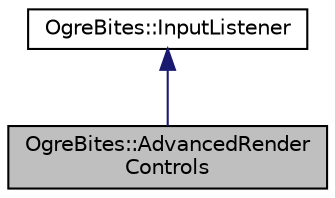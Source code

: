 digraph "OgreBites::AdvancedRenderControls"
{
  bgcolor="transparent";
  edge [fontname="Helvetica",fontsize="10",labelfontname="Helvetica",labelfontsize="10"];
  node [fontname="Helvetica",fontsize="10",shape=record];
  Node0 [label="OgreBites::AdvancedRender\lControls",height=0.2,width=0.4,color="black", fillcolor="grey75", style="filled", fontcolor="black"];
  Node1 -> Node0 [dir="back",color="midnightblue",fontsize="10",style="solid",fontname="Helvetica"];
  Node1 [label="OgreBites::InputListener",height=0.2,width=0.4,color="black",URL="$struct_ogre_bites_1_1_input_listener.html",tooltip="the return values of the callbacks are ignored by ApplicationContext however they can be used to cont..."];
}
